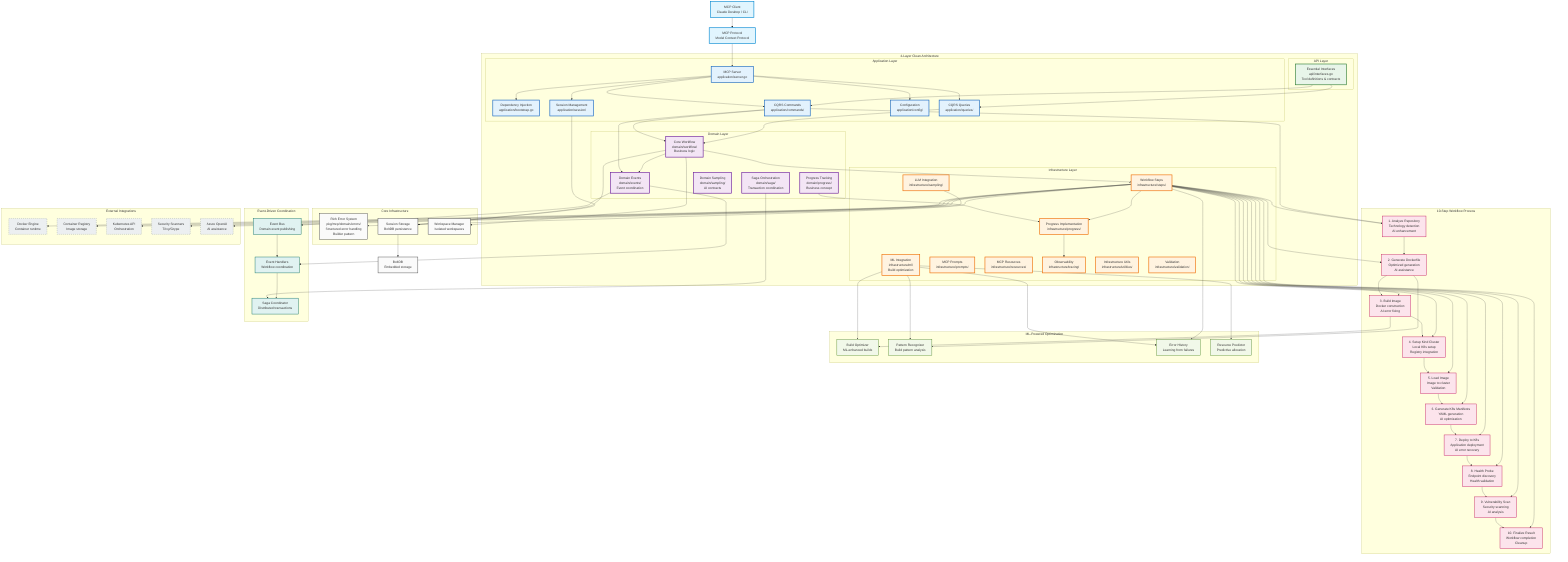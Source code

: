 graph TD
    %% Container Kit MCP - 4-Layer Clean Architecture with CQRS and Event-Driven Design
    %% Current state: Clean architecture with Domain-Driven Design
    %% Single unified workflow with AI-powered automation and ML optimization

    Client[MCP Client<br/>Claude Desktop / CLI] --> MCPProtocol[MCP Protocol<br/>Model Context Protocol]
    MCPProtocol --> Server[MCP Server<br/>application/server.go]

    subgraph "4-Layer Clean Architecture"
        
        subgraph "API Layer"
            Interfaces[Essential Interfaces<br/>api/interfaces.go<br/>Tool definitions & contracts]
        end

        subgraph "Application Layer"
            Server --> Bootstrap[Dependency Injection<br/>application/bootstrap.go]
            Server --> Commands[CQRS Commands<br/>application/commands/]
            Server --> Queries[CQRS Queries<br/>application/queries/]
            Server --> Config[Configuration<br/>application/config/]
            Server --> SessionMgmt[Session Management<br/>application/session/]
        end

        subgraph "Domain Layer"
            Workflow[Core Workflow<br/>domain/workflow/<br/>Business logic]
            Events[Domain Events<br/>domain/events/<br/>Event coordination]
            Progress[Progress Tracking<br/>domain/progress/<br/>Business concept]
            Saga[Saga Orchestration<br/>domain/saga/<br/>Transaction coordination]
            Sampling[Domain Sampling<br/>domain/sampling/<br/>AI contracts]
        end

        subgraph "Infrastructure Layer"
            Steps[Workflow Steps<br/>infrastructure/steps/]
            ML[ML Integration<br/>infrastructure/ml/<br/>Build optimization]
            SamplingImpl[LLM Integration<br/>infrastructure/sampling/]
            ProgressImpl[Progress Implementation<br/>infrastructure/progress/]
            Prompts[MCP Prompts<br/>infrastructure/prompts/]
            Resources[MCP Resources<br/>infrastructure/resources/]
            Tracing[Observability<br/>infrastructure/tracing/]
            Utilities[Infrastructure Utils<br/>infrastructure/utilities/]
            Validation[Validation<br/>infrastructure/validation/]
        end
    end

    subgraph "10-Step Workflow Process"
        AnalyzeRepo[1. Analyze Repository<br/>Technology detection<br/>AI enhancement]
        GenDockerfile[2. Generate Dockerfile<br/>Optimized generation<br/>AI assistance]
        BuildImage[3. Build Image<br/>Docker construction<br/>AI error fixing]
        SetupCluster[4. Setup Kind Cluster<br/>Local K8s setup<br/>Registry integration]
        LoadImage[5. Load Image<br/>Image to cluster<br/>Validation]
        GenManifests[6. Generate K8s Manifests<br/>YAML generation<br/>AI optimization]
        DeployK8s[7. Deploy to K8s<br/>Application deployment<br/>AI error recovery]
        HealthProbe[8. Health Probe<br/>Endpoint discovery<br/>Health validation]
        VulnScan[9. Vulnerability Scan<br/>Security scanning<br/>AI analysis]
        Finalize[10. Finalize Result<br/>Workflow completion<br/>Cleanup]
    end

    subgraph "Event-Driven Coordination"
        EventBus[Event Bus<br/>Domain event publishing]
        EventHandlers[Event Handlers<br/>Workflow coordination]
        SagaCoord[Saga Coordinator<br/>Distributed transactions]
    end

    subgraph "ML-Powered Optimization"
        BuildOpt[Build Optimizer<br/>ML-enhanced builds]
        PatternRec[Pattern Recognizer<br/>Build pattern analysis]
        ErrorHist[Error History<br/>Learning from failures]
        ResourcePred[Resource Predictor<br/>Predictive allocation]
    end

    subgraph "Core Infrastructure"
        ErrorSystem[Rich Error System<br/>pkg/mcp/domain/errors/<br/>Structured error handling<br/>Builder pattern]
        SessionStore[Session Storage<br/>BoltDB persistence]
        WorkspaceManager[Workspace Manager<br/>Isolated workspaces]
    end

    subgraph "External Integrations"
        Docker[Docker Engine<br/>Container runtime]
        Registry[Container Registry<br/>Image storage]
        Kubernetes[Kubernetes API<br/>Orchestration]
        Scanner[Security Scanners<br/>Trivy/Grype]
        AI[Azure OpenAI<br/>AI assistance]
    end

    %% Layer Dependencies (Clean Architecture)
    Interfaces --> Commands
    Interfaces --> Queries
    Commands --> Workflow
    Queries --> Workflow
    Commands --> Events
    Workflow --> Steps
    Events --> EventHandlers
    Saga --> SagaCoord

    %% Workflow Step Connections
    Commands --> AnalyzeRepo
    AnalyzeRepo --> GenDockerfile
    GenDockerfile --> BuildImage
    BuildImage --> SetupCluster
    SetupCluster --> LoadImage
    LoadImage --> GenManifests
    GenManifests --> DeployK8s
    DeployK8s --> HealthProbe
    HealthProbe --> VulnScan
    VulnScan --> Finalize

    %% Step Implementation Connections
    Steps --> AnalyzeRepo
    Steps --> GenDockerfile
    Steps --> BuildImage
    Steps --> SetupCluster
    Steps --> LoadImage
    Steps --> GenManifests
    Steps --> DeployK8s
    Steps --> HealthProbe
    Steps --> VulnScan
    Steps --> Finalize

    %% Event-Driven Connections
    Workflow --> Events
    Events --> EventBus
    EventBus --> EventHandlers
    EventHandlers --> SagaCoord

    %% ML Integration Connections
    ML --> BuildOpt
    ML --> PatternRec
    ML --> ErrorHist
    ML --> ResourcePred
    BuildImage --> BuildOpt
    GenDockerfile --> PatternRec
    Steps --> ErrorHist

    %% Core Infrastructure Connections
    Workflow --> SessionStore
    Workflow --> WorkspaceManager
    Steps --> ErrorSystem
    Progress --> ProgressImpl

    %% External System Connections
    Steps --> Docker
    Steps --> Registry
    Steps --> Kubernetes
    Steps --> Scanner
    SamplingImpl --> AI

    %% Session and State Management
    SessionMgmt --> SessionStore
    SessionStore --> BoltDB[BoltDB<br/>Embedded storage]

    %% Progress and Observability
    ProgressImpl --> Tracing
    Steps --> ProgressImpl

    %% Styling
    classDef clientStyle fill:#e1f5fe,stroke:#0288d1,stroke-width:3px
    classDef apiStyle fill:#e8f5e9,stroke:#2e7d32,stroke-width:3px
    classDef applicationStyle fill:#e3f2fd,stroke:#1565c0,stroke-width:3px
    classDef domainStyle fill:#f3e5f5,stroke:#6a1b9a,stroke-width:3px
    classDef infraStyle fill:#fff3e0,stroke:#ef6c00,stroke-width:3px
    classDef workflowStyle fill:#fce4ec,stroke:#c2185b,stroke-width:2px
    classDef eventStyle fill:#e0f2f1,stroke:#00695c,stroke-width:2px
    classDef mlStyle fill:#f1f8e9,stroke:#558b2f,stroke-width:2px
    classDef coreStyle fill:#fafafa,stroke:#424242,stroke-width:2px
    classDef externalStyle fill:#eceff1,stroke:#455a64,stroke-width:1px,stroke-dasharray: 5 5

    class Client,MCPProtocol clientStyle
    class Interfaces apiStyle
    class Server,Bootstrap,Commands,Queries,Config,SessionMgmt applicationStyle
    class Workflow,Events,Progress,Saga,Sampling domainStyle
    class Steps,ML,SamplingImpl,ProgressImpl,Prompts,Resources,Tracing,Utilities,Validation infraStyle
    class AnalyzeRepo,GenDockerfile,BuildImage,SetupCluster,LoadImage,GenManifests,DeployK8s,HealthProbe,VulnScan,Finalize workflowStyle
    class EventBus,EventHandlers,SagaCoord eventStyle
    class BuildOpt,PatternRec,ErrorHist,ResourcePred mlStyle
    class ErrorSystem,SessionStore,WorkspaceManager,BoltDB coreStyle
    class Docker,Registry,Kubernetes,Scanner,AI externalStyle

    %% Architecture Notes
    %% - 4-layer clean architecture with Domain-Driven Design
    %% - CQRS pattern with separate command and query handling
    %% - Event-driven coordination with domain events and saga orchestration
    %% - ML-powered optimization for build performance and pattern recognition
    %% - Single workflow tool with 10-step process and progress tracking
    %% - Rich error handling system with structured context
    %% - Session-based workspace isolation with BoltDB persistence
    %% - Comprehensive observability with distributed tracing